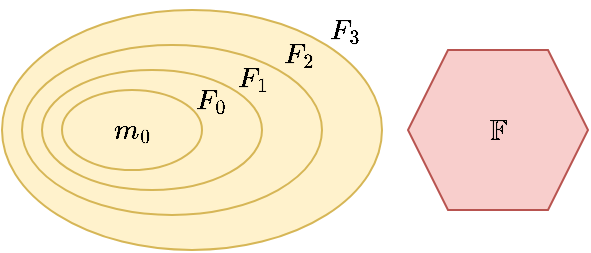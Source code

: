 <mxfile version="17.2.4" type="github">
  <diagram id="PWO9uiSib6GvzhB4MzN3" name="Page-1">
    <mxGraphModel dx="687" dy="383" grid="1" gridSize="10" guides="1" tooltips="1" connect="1" arrows="1" fold="1" page="1" pageScale="1" pageWidth="850" pageHeight="1100" math="1" shadow="0">
      <root>
        <mxCell id="0" />
        <mxCell id="1" parent="0" />
        <mxCell id="o9mvdOSmBcORoY-lxWtW-1" value="" style="ellipse;whiteSpace=wrap;html=1;fillColor=#fff2cc;strokeColor=#d6b656;" parent="1" vertex="1">
          <mxGeometry x="240" y="360" width="190" height="120" as="geometry" />
        </mxCell>
        <mxCell id="o9mvdOSmBcORoY-lxWtW-10" value="" style="ellipse;whiteSpace=wrap;html=1;fillColor=#fff2cc;strokeColor=#d6b656;" parent="1" vertex="1">
          <mxGeometry x="250" y="377.5" width="150" height="85" as="geometry" />
        </mxCell>
        <mxCell id="o9mvdOSmBcORoY-lxWtW-12" value="" style="ellipse;whiteSpace=wrap;html=1;fillColor=#fff2cc;strokeColor=#d6b656;" parent="1" vertex="1">
          <mxGeometry x="260" y="390" width="110" height="60" as="geometry" />
        </mxCell>
        <mxCell id="o9mvdOSmBcORoY-lxWtW-13" value="" style="ellipse;whiteSpace=wrap;html=1;fillColor=#fff2cc;strokeColor=#d6b656;" parent="1" vertex="1">
          <mxGeometry x="270" y="400" width="70" height="40" as="geometry" />
        </mxCell>
        <mxCell id="o9mvdOSmBcORoY-lxWtW-15" value="$$m_0$$" style="text;html=1;strokeColor=none;fillColor=none;align=center;verticalAlign=middle;whiteSpace=wrap;rounded=0;" parent="1" vertex="1">
          <mxGeometry x="275" y="405" width="60" height="30" as="geometry" />
        </mxCell>
        <mxCell id="o9mvdOSmBcORoY-lxWtW-16" value="$$F_1$$" style="text;html=1;strokeColor=none;fillColor=none;align=center;verticalAlign=middle;whiteSpace=wrap;rounded=0;" parent="1" vertex="1">
          <mxGeometry x="336" y="378.5" width="60" height="30" as="geometry" />
        </mxCell>
        <mxCell id="o9mvdOSmBcORoY-lxWtW-17" value="$$F_2$$" style="text;html=1;strokeColor=none;fillColor=none;align=center;verticalAlign=middle;whiteSpace=wrap;rounded=0;" parent="1" vertex="1">
          <mxGeometry x="359" y="367" width="60" height="30" as="geometry" />
        </mxCell>
        <mxCell id="o9mvdOSmBcORoY-lxWtW-19" value="$$F_3$$" style="text;html=1;strokeColor=none;fillColor=none;align=center;verticalAlign=middle;whiteSpace=wrap;rounded=0;" parent="1" vertex="1">
          <mxGeometry x="382" y="355" width="60" height="30" as="geometry" />
        </mxCell>
        <mxCell id="o9mvdOSmBcORoY-lxWtW-20" value="" style="shape=hexagon;perimeter=hexagonPerimeter2;whiteSpace=wrap;html=1;fixedSize=1;rotation=0;fillColor=#f8cecc;strokeColor=#b85450;" parent="1" vertex="1">
          <mxGeometry x="443" y="380" width="90" height="80" as="geometry" />
        </mxCell>
        <mxCell id="o9mvdOSmBcORoY-lxWtW-22" value="&lt;div&gt;$$\mathbb{F}$$&lt;/div&gt;" style="text;html=1;strokeColor=none;fillColor=none;align=center;verticalAlign=middle;whiteSpace=wrap;rounded=0;" parent="1" vertex="1">
          <mxGeometry x="458" y="405" width="60" height="30" as="geometry" />
        </mxCell>
        <mxCell id="o9mvdOSmBcORoY-lxWtW-23" value="$$F_0$$" style="text;html=1;strokeColor=none;fillColor=none;align=center;verticalAlign=middle;whiteSpace=wrap;rounded=0;" parent="1" vertex="1">
          <mxGeometry x="315" y="390" width="60" height="30" as="geometry" />
        </mxCell>
      </root>
    </mxGraphModel>
  </diagram>
</mxfile>

